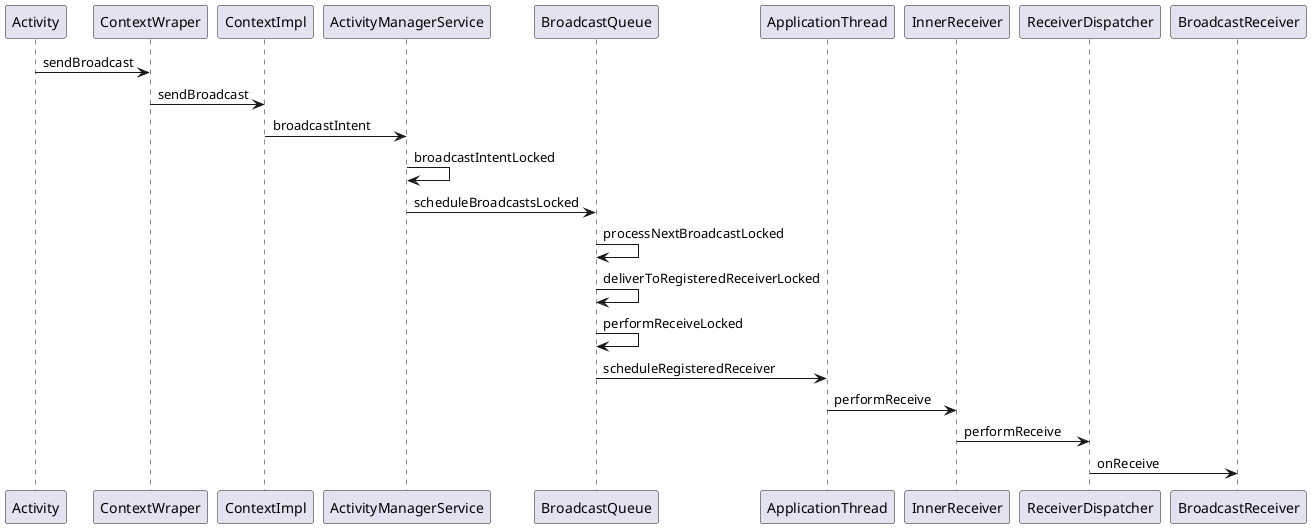 @startuml
'ContextImpl.sendBroadcast
'ActivityManagerService.broadcastIntent
'ActivityManagerService.broadcastIntentLocked
'BroadcastQueue.scheduleBroadcastsLocked
'BroadcastQueue.processNextBroadcastLocked
'BroadcastQueue.deliverToRegisteredReceiverLocked
'BroadcastQueue.performReceiveLocked
'ApplicationThread.scheduleRegisteredReceiver
'InnerReceiver.performReceive
'ReceiverDispatcher.performReceive
'BroadcastReceiver.onReceive
Activity -> ContextWraper: sendBroadcast
ContextWraper -> ContextImpl: sendBroadcast
ContextImpl -> ActivityManagerService: broadcastIntent
ActivityManagerService -> ActivityManagerService: broadcastIntentLocked
ActivityManagerService -> BroadcastQueue: scheduleBroadcastsLocked
BroadcastQueue -> BroadcastQueue: processNextBroadcastLocked
BroadcastQueue -> BroadcastQueue: deliverToRegisteredReceiverLocked
BroadcastQueue -> BroadcastQueue: performReceiveLocked
BroadcastQueue -> ApplicationThread: scheduleRegisteredReceiver
ApplicationThread -> InnerReceiver: performReceive
InnerReceiver -> ReceiverDispatcher: performReceive
ReceiverDispatcher -> BroadcastReceiver: onReceive
@enduml